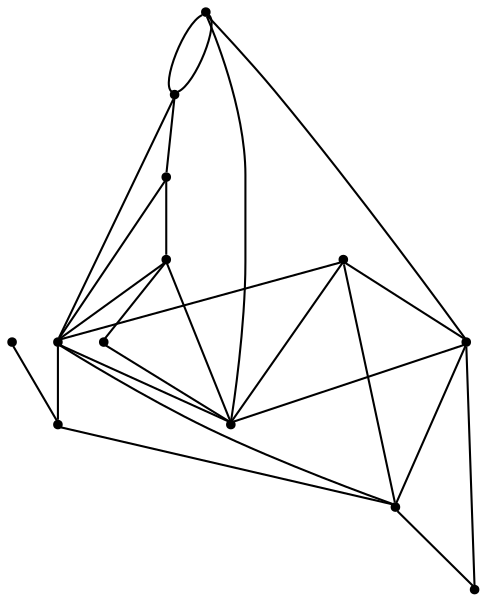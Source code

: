 graph {
  node [shape=point,comment="{\"directed\":false,\"doi\":\"10.1007/978-3-642-36763-2_34\",\"figure\":\"6 (4)\"}"]

  v0 [pos="917.9331086796287,1227.7640070377508"]
  v1 [pos="868.9521147470014,1362.3861027341525"]
  v2 [pos="832.2172441296947,1472.5331648724"]
  v3 [pos="746.5013159556033,1448.0543159926697"]
  v4 [pos="770.9938170828743,1227.7640070377508"]
  v5 [pos="673.0315110968327,1203.2892278343686"]
  v6 [pos="734.2550017678104,1374.6256543514037"]
  v7 [pos="624.0505171642053,1325.6717719135193"]
  v8 [pos="729.8933749071359,1179.4311317751267"]
  v9 [pos="526.088712218403,1227.7640070377508"]
  v10 [pos="624.0509625333069,1178.8102517772525"]
  v11 [pos="575.0693323591058,1448.0543159926697"]
  v12 [pos="550.57670398352,1545.963098287525"]

  v0 -- v9 [id="-1",pos="917.9331086796287,1227.7640070377508 919.008388751381,1154.0517398259683 919.008388751381,1154.0517398259683 919.008388751381,1154.0517398259683 526.4420251173378,1154.0517398259683 526.4420251173378,1154.0517398259683 526.4420251173378,1154.0517398259683 526.088712218403,1227.7640070377508 526.088712218403,1227.7640070377508 526.088712218403,1227.7640070377508"]
  v0 -- v9 [id="-3",pos="917.9331086796287,1227.7640070377508 919.008388751381,1566.8942068107008 919.008388751381,1566.8942068107008 919.008388751381,1566.8942068107008 526.4420251173378,1566.8942068107008 526.4420251173378,1566.8942068107008 526.4420251173378,1566.8942068107008 526.088712218403,1227.7640070377508 526.088712218403,1227.7640070377508 526.088712218403,1227.7640070377508"]
  v9 -- v10 [id="-4",pos="526.088712218403,1227.7640070377508 624.0509625333069,1178.8102517772525 624.0509625333069,1178.8102517772525 624.0509625333069,1178.8102517772525"]
  v12 -- v11 [id="-10",pos="550.57670398352,1545.963098287525 575.0693323591058,1448.0543159926697 575.0693323591058,1448.0543159926697 575.0693323591058,1448.0543159926697"]
  v11 -- v3 [id="-12",pos="575.0693323591058,1448.0543159926697 746.5013159556033,1448.0543159926697 746.5013159556033,1448.0543159926697 746.5013159556033,1448.0543159926697"]
  v10 -- v5 [id="-13",pos="624.0509625333069,1178.8102517772525 673.0315110968327,1203.2892278343686 673.0315110968327,1203.2892278343686 673.0315110968327,1203.2892278343686"]
  v7 -- v3 [id="-14",pos="624.0505171642053,1325.6717719135193 746.5013159556033,1448.0543159926697 746.5013159556033,1448.0543159926697 746.5013159556033,1448.0543159926697"]
  v7 -- v4 [id="-15",pos="624.0505171642053,1325.6717719135193 770.9938170828743,1227.7640070377508 770.9938170828743,1227.7640070377508 770.9938170828743,1227.7640070377508"]
  v7 -- v11 [id="-16",pos="624.0505171642053,1325.6717719135193 575.0693323591058,1448.0543159926697 575.0693323591058,1448.0543159926697 575.0693323591058,1448.0543159926697"]
  v10 -- v7 [id="-19",pos="624.0509625333069,1178.8102517772525 624.0505171642053,1325.6717719135193 624.0505171642053,1325.6717719135193 624.0505171642053,1325.6717719135193"]
  v7 -- v9 [id="-20",pos="624.0505171642053,1325.6717719135193 526.088712218403,1227.7640070377508 526.088712218403,1227.7640070377508 526.088712218403,1227.7640070377508"]
  v5 -- v4 [id="-21",pos="673.0315110968327,1203.2892278343686 770.9938170828743,1227.7640070377508 770.9938170828743,1227.7640070377508 770.9938170828743,1227.7640070377508"]
  v5 -- v7 [id="-23",pos="673.0315110968327,1203.2892278343686 624.0505171642053,1325.6717719135193 624.0505171642053,1325.6717719135193 624.0505171642053,1325.6717719135193"]
  v5 -- v8 [id="-25",pos="673.0315110968327,1203.2892278343686 729.8933749071359,1179.4311317751267 729.8933749071359,1179.4311317751267 729.8933749071359,1179.4311317751267"]
  v8 -- v4 [id="-27",pos="729.8933749071359,1179.4311317751267 770.9938170828743,1227.7640070377508 770.9938170828743,1227.7640070377508 770.9938170828743,1227.7640070377508"]
  v6 -- v7 [id="-28",pos="734.2550017678104,1374.6256543514037 624.0505171642053,1325.6717719135193 624.0505171642053,1325.6717719135193 624.0505171642053,1325.6717719135193"]
  v6 -- v1 [id="-29",pos="734.2550017678104,1374.6256543514037 868.9521147470014,1362.3861027341525 868.9521147470014,1362.3861027341525 868.9521147470014,1362.3861027341525"]
  v6 -- v4 [id="-30",pos="734.2550017678104,1374.6256543514037 770.9938170828743,1227.7640070377508 770.9938170828743,1227.7640070377508 770.9938170828743,1227.7640070377508"]
  v6 -- v3 [id="-31",pos="734.2550017678104,1374.6256543514037 746.5013159556033,1448.0543159926697 746.5013159556033,1448.0543159926697 746.5013159556033,1448.0543159926697"]
  v3 -- v2 [id="-33",pos="746.5013159556033,1448.0543159926697 832.2172441296947,1472.5331648724 832.2172441296947,1472.5331648724 832.2172441296947,1472.5331648724"]
  v4 -- v0 [id="-35",pos="770.9938170828743,1227.7640070377508 917.9331086796287,1227.7640070377508 917.9331086796287,1227.7640070377508 917.9331086796287,1227.7640070377508"]
  v1 -- v2 [id="-39",pos="868.9521147470014,1362.3861027341525 832.2172441296947,1472.5331648724 832.2172441296947,1472.5331648724 832.2172441296947,1472.5331648724"]
  v1 -- v4 [id="-44",pos="868.9521147470014,1362.3861027341525 770.9938170828743,1227.7640070377508 770.9938170828743,1227.7640070377508 770.9938170828743,1227.7640070377508"]
  v0 -- v1 [id="-50",pos="917.9331086796287,1227.7640070377508 868.9521147470014,1362.3861027341525 868.9521147470014,1362.3861027341525 868.9521147470014,1362.3861027341525"]
  v1 -- v3 [id="-51",pos="868.9521147470014,1362.3861027341525 746.5013159556033,1448.0543159926697 746.5013159556033,1448.0543159926697 746.5013159556033,1448.0543159926697"]
}